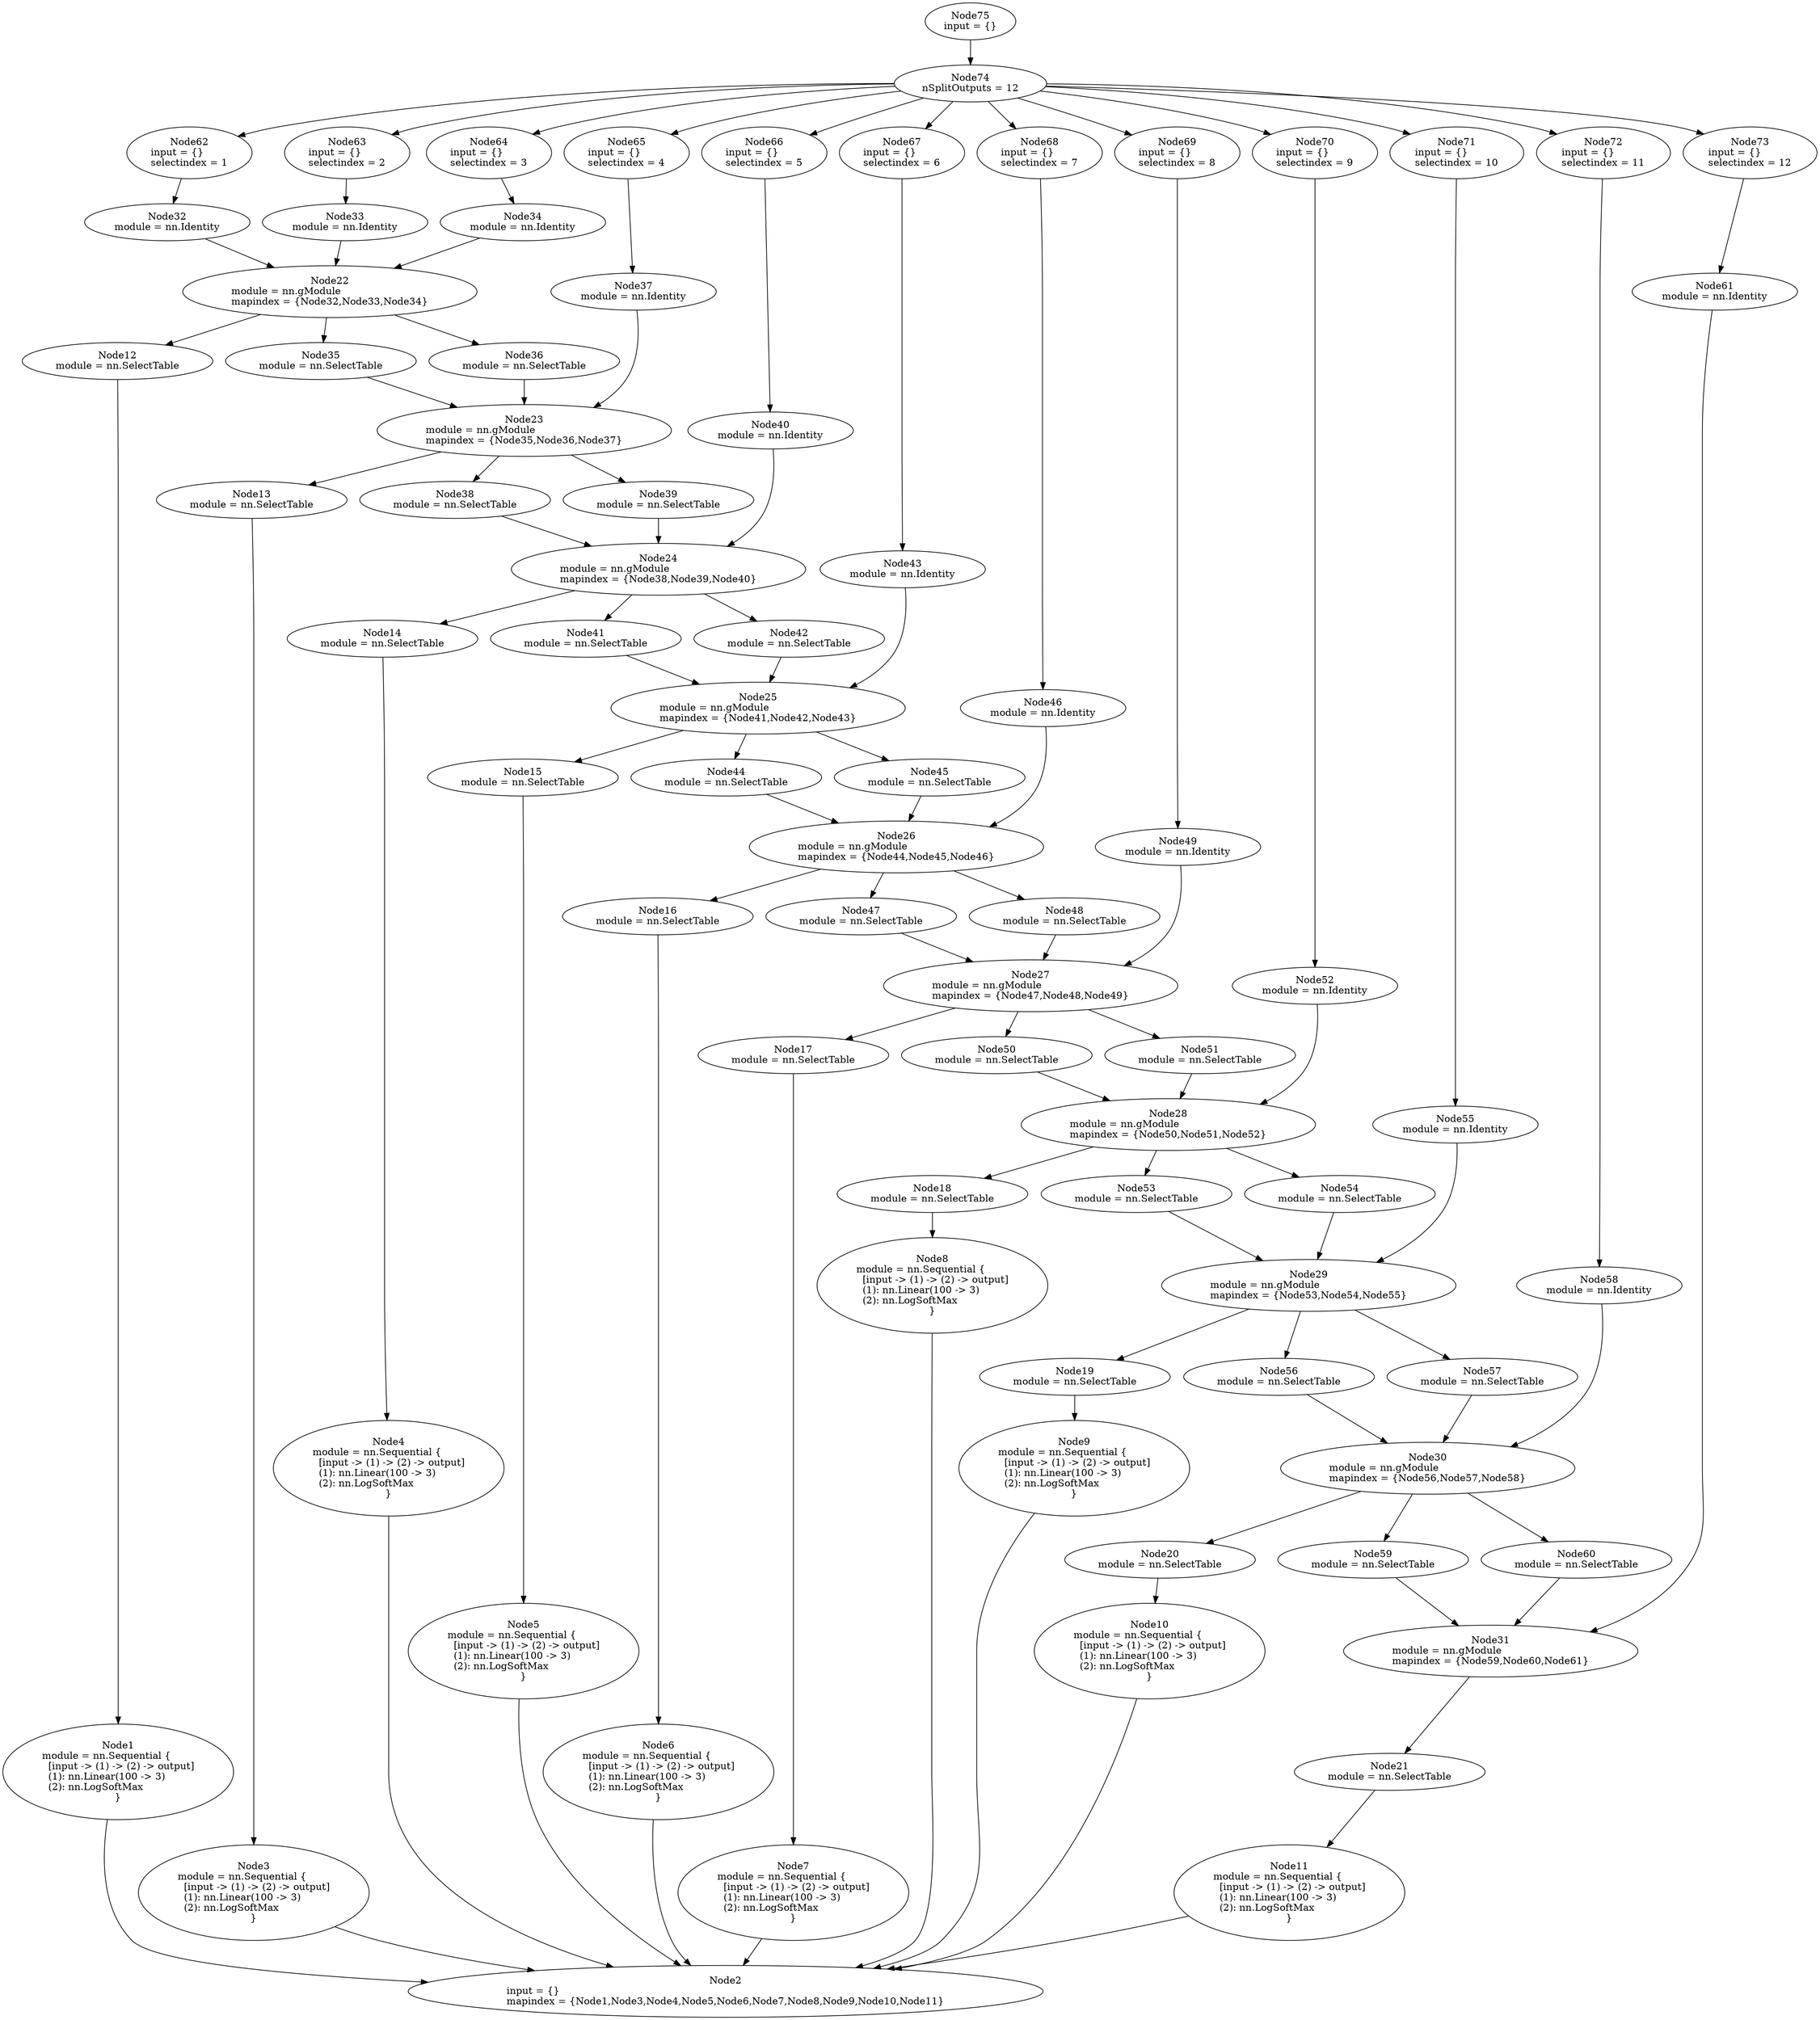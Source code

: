 digraph G {
	graph [bb="0,0,1971,3055.3"];
	node [label="\N",
		shape=oval
	];
	n1	 [height=1.8071,
		label="Node1\nmodule = nn.Sequential {\l  [input -> (1) -> (2) -> output]\l  (1): nn.Linear(100 -> 3)\l  (2): nn.LogSoftMax\l}",
		pos="136.71,337.87",
		tooltip="[main.lua]:127",
		width=3.6967];
	n2	 [height=0.98209,
		label="Node2\ninput = {}\lmapindex = {Node1,Node3,Node4,Node5,Node6,Node7,Node8,Node9,Node10,Node11}",
		pos="731.71,35.355",
		tooltip="[[C]]:-1",
		width=10.17];
	n1 -> n2	 [pos="e,436.1,56.235 122.26,272.95 114.66,221.15 114.16,149.92 155.71,106.71 176.19,85.411 298.87,68.858 425.78,57.174"];
	n3	 [height=1.8071,
		label="Node3\nmodule = nn.Sequential {\l  [input -> (1) -> (2) -> output]\l  (1): nn.Linear(100 -> 3)\l  (2): nn.LogSoftMax\l}",
		pos="297.71,171.76",
		tooltip="[main.lua]:127",
		width=3.6967];
	n3 -> n2	 [pos="e,582.84,67.747 393.25,126.34 410.2,119.26 427.83,112.41 444.71,106.71 485.74,92.854 530.92,80.485 573.05,70.13"];
	n4	 [height=1.8071,
		label="Node4\nmodule = nn.Sequential {\l  [input -> (1) -> (2) -> output]\l  (1): nn.Linear(100 -> 3)\l  (2): nn.LogSoftMax\l}",
		pos="458.71,2022.1",
		tooltip="[main.lua]:127",
		width=3.6967];
	n4 -> n2	 [pos="e,651.47,69.888 458.71,1956.9 458.71,1906.2 458.71,1833.6 458.71,1770.1 458.71,1770.1 458.71,1770.1 458.71,336.87 458.71,217.14 \
511.54,188.8 598.71,106.71 611.62,94.546 627.05,83.884 642.74,74.783"];
	n5	 [height=1.8071,
		label="Node5\nmodule = nn.Sequential {\l  [input -> (1) -> (2) -> output]\l  (1): nn.Linear(100 -> 3)\l  (2): nn.LogSoftMax\l}",
		pos="619.71,1769.1",
		tooltip="[main.lua]:127",
		width=3.6967];
	n5 -> n2	 [pos="e,700.58,70.933 603.84,1704.3 592.67,1653.8 579.71,1581.4 579.71,1517.1 579.71,1517.1 579.71,1517.1 579.71,336.87 579.71,235.73 \
649.11,134.05 694.13,78.751"];
	n6	 [height=1.8071,
		label="Node6\nmodule = nn.Sequential {\l  [input -> (1) -> (2) -> output]\l  (1): nn.Linear(100 -> 3)\l  (2): nn.LogSoftMax\l}",
		pos="740.71,1516.1",
		tooltip="[main.lua]:127",
		width=3.6967];
	n6 -> n2	 [pos="e,728.09,71.016 729.6,1451 721.78,1400.5 712.71,1327.9 712.71,1264 712.71,1264 712.71,1264 712.71,336.87 712.71,245.88 721.49,139.71 \
727.11,81.053"];
	n7	 [height=1.8071,
		label="Node7\nmodule = nn.Sequential {\l  [input -> (1) -> (2) -> output]\l  (1): nn.Linear(100 -> 3)\l  (2): nn.LogSoftMax\l}",
		pos="873.71,1263",
		tooltip="[main.lua]:127",
		width=3.6967];
	n7 -> n2	 [pos="e,735.32,71.016 819.75,1203.4 809.71,1190.5 800.08,1176.3 792.71,1162 760.8,1100.1 750.71,1080.7 750.71,1011 750.71,1011 750.71,\
1011 750.71,336.87 750.71,245.88 741.92,139.71 736.3,81.053"];
	n8	 [height=1.8071,
		label="Node8\nmodule = nn.Sequential {\l  [input -> (1) -> (2) -> output]\l  (1): nn.Linear(100 -> 3)\l  (2): nn.LogSoftMax\l}",
		pos="911.71,1010",
		tooltip="[main.lua]:127",
		width=3.6967];
	n8 -> n2	 [pos="e,749.89,70.738 871.39,947.85 842.88,898.67 809.71,826.68 809.71,758 809.71,758 809.71,758 809.71,336.87 809.71,232.64 797.08,205.79 \
764.71,106.71 761.81,97.858 758.08,88.664 754.17,79.956"];
	n9	 [height=1.8071,
		label="Node9\nmodule = nn.Sequential {\l  [input -> (1) -> (2) -> output]\l  (1): nn.Linear(100 -> 3)\l  (2): nn.LogSoftMax\l}",
		pos="975.71,757",
		tooltip="[main.lua]:127",
		width=3.6967];
	n9 -> n2	 [pos="e,790.31,70.364 929.07,695.73 896.09,647.04 857.71,575.29 857.71,504.98 857.71,504.98 857.71,504.98 857.71,336.87 857.71,233.47 \
876.18,195.81 823.71,106.71 817.12,95.528 808,85.511 798.06,76.784"];
	n10	 [height=1.8071,
		label="Node10\nmodule = nn.Sequential {\l  [input -> (1) -> (2) -> output]\l  (1): nn.Linear(100 -> 3)\l  (2): nn.LogSoftMax\l}",
		pos="1056.7,503.98",
		tooltip="[main.lua]:127",
		width=3.6967];
	n10 -> n2	 [pos="e,820.65,69.798 1041.1,439.15 1017.3,353.91 964.82,202.55 871.71,106.71 859.66,94.315 844.98,83.739 829.7,74.843"];
	n11	 [height=1.8071,
		label="Node11\nmodule = nn.Sequential {\l  [input -> (1) -> (2) -> output]\l  (1): nn.Linear(100 -> 3)\l  (2): nn.LogSoftMax\l}",
		pos="1186.7,171.76",
		tooltip="[main.lua]:127",
		width=3.6967];
	n11 -> n2	 [pos="e,842.98,69.061 1073.8,137.23 1040.6,127.38 1004.2,116.6 970.71,106.71 932.44,95.404 890.71,83.109 852.99,72.008"];
	n12	 [height=0.70711,
		label="Node12\nmodule = nn.SelectTable",
		pos="136.71,2439",
		tooltip="[main.lua]:128",
		width=3.0541];
	n12 -> n1	 [pos="e,136.71,402.94 136.71,2413.5 136.71,2377.1 136.71,2306.5 136.71,2246.4 136.71,2246.4 136.71,2246.4 136.71,629.49 136.71,555.95 \
136.71,471.95 136.71,413.23"];
	n13	 [height=0.70711,
		label="Node13\nmodule = nn.SelectTable",
		pos="297.71,2245.4",
		tooltip="[main.lua]:128",
		width=3.0541];
	n13 -> n3	 [pos="e,297.71,236.99 297.71,2219.9 297.71,2179 297.71,2094.6 297.71,2023.1 297.71,2023.1 297.71,2023.1 297.71,502.98 297.71,415.05 297.71,\
313.95 297.71,247.03"];
	n14	 [height=0.70711,
		label="Node14\nmodule = nn.SelectTable",
		pos="435.71,2148.6",
		tooltip="[main.lua]:128",
		width=3.0541];
	n14 -> n4	 [pos="e,446.87,2087.1 440.25,2123 441.66,2115.4 443.3,2106.5 445.01,2097.3"];
	n15	 [height=0.70711,
		label="Node15\nmodule = nn.SelectTable",
		pos="599.71,1895.6",
		tooltip="[main.lua]:128",
		width=3.0541];
	n15 -> n5	 [pos="e,609.42,1834.1 603.66,1870 604.89,1862.3 606.31,1853.5 607.79,1844.2"];
	n16	 [height=0.70711,
		label="Node16\nmodule = nn.SelectTable",
		pos="729.71,1642.6",
		tooltip="[main.lua]:128",
		width=3.0541];
	n16 -> n6	 [pos="e,735.05,1581.1 731.88,1617 732.55,1609.3 733.34,1600.5 734.15,1591.2"];
	n17	 [height=0.70711,
		label="Node17\nmodule = nn.SelectTable",
		pos="873.71,1389.5",
		tooltip="[main.lua]:128",
		width=3.0541];
	n17 -> n7	 [pos="e,873.71,1328.3 873.71,1363.9 873.71,1356.3 873.71,1347.6 873.71,1338.4"];
	n18	 [height=0.70711,
		label="Node18\nmodule = nn.SelectTable",
		pos="911.71,1136.5",
		tooltip="[main.lua]:128",
		width=3.0541];
	n18 -> n8	 [pos="e,911.71,1075.3 911.71,1110.9 911.71,1103.3 911.71,1094.5 911.71,1085.4"];
	n19	 [height=0.70711,
		label="Node19\nmodule = nn.SelectTable",
		pos="978.71,883.51",
		tooltip="[main.lua]:128",
		width=3.0541];
	n19 -> n9	 [pos="e,977.25,822.31 978.11,857.91 977.93,850.31 977.72,841.51 977.5,832.35"];
	n20	 [height=0.70711,
		label="Node20\nmodule = nn.SelectTable",
		pos="1076.7,630.49",
		tooltip="[main.lua]:128",
		width=3.0541];
	n20 -> n10	 [pos="e,1067,569.03 1072.8,604.89 1071.5,597.24 1070.1,588.37 1068.6,579.14"];
	n21	 [height=0.70711,
		label="Node21\nmodule = nn.SelectTable",
		pos="1325.7,337.87",
		tooltip="[main.lua]:128",
		width=3.0541];
	n21 -> n11	 [pos="e,1237,232.2 1305.2,312.66 1289,293.51 1265.5,265.81 1243.7,240.1"];
	n22	 [height=0.98209,
		label="Node22\nmodule = nn.gModule\lmapindex = {Node32,Node33,Node34}",
		pos="287.71,2632.7",
		tooltip="[main.lua]:112",
		width=4.7045];
	n22 -> n12	 [pos="e,134.45,2464.7 203.74,2601.8 185.37,2591.6 167.82,2578.3 155.71,2561.3 137.9,2536.3 134.12,2501 134.22,2474.9"];
	n35	 [height=0.70711,
		label="Node35\nmodule = nn.SelectTable",
		pos="274.71,2535.9",
		tooltip="[main.lua]:119",
		width=3.0541];
	n22 -> n35	 [pos="e,278.07,2561.4 282.98,2597.2 281.82,2588.7 280.58,2579.7 279.43,2571.3"];
	n36	 [height=0.70711,
		label="Node36\nmodule = nn.SelectTable",
		pos="512.71,2535.9",
		tooltip="[main.lua]:120",
		width=3.0541];
	n22 -> n36	 [pos="e,461.51,2558.4 361.07,2600.7 390.56,2588.3 424.16,2574.2 452.22,2562.3"];
	n23	 [height=0.98209,
		label="Node23\nmodule = nn.gModule\lmapindex = {Node35,Node36,Node37}",
		pos="474.71,2439",
		tooltip="[main.lua]:118",
		width=4.7045];
	n23 -> n13	 [pos="e,295.1,2270.9 373.24,2410.7 351.7,2400.4 331.13,2386.5 316.71,2367.7 297.91,2343.1 294.31,2307.5 294.73,2281.2"];
	n38	 [height=0.70711,
		label="Node38\nmodule = nn.SelectTable",
		pos="435.71,2342.2",
		tooltip="[main.lua]:119",
		width=3.0541];
	n23 -> n38	 [pos="e,445.79,2367.8 460.52,2403.5 456.97,2394.9 453.17,2385.7 449.64,2377.1"];
	n39	 [height=0.70711,
		label="Node39\nmodule = nn.SelectTable",
		pos="673.71,2342.2",
		tooltip="[main.lua]:120",
		width=3.0541];
	n23 -> n39	 [pos="e,627.21,2365.4 540.97,2406.5 565.92,2394.6 594.03,2381.2 617.93,2369.8"];
	n24	 [height=0.98209,
		label="Node24\nmodule = nn.gModule\lmapindex = {Node38,Node39,Node40}",
		pos="673.71,2245.4",
		tooltip="[main.lua]:118",
		width=4.7045];
	n24 -> n14	 [pos="e,489.42,2171 596.76,2213.8 565.14,2201.2 528.98,2186.8 498.94,2174.8"];
	n41	 [height=0.70711,
		label="Node41\nmodule = nn.SelectTable",
		pos="673.71,2148.6",
		tooltip="[main.lua]:119",
		width=3.0541];
	n24 -> n41	 [pos="e,673.71,2174.1 673.71,2209.9 673.71,2201.6 673.71,2192.7 673.71,2184.3"];
	n42	 [height=0.70711,
		label="Node42\nmodule = nn.SelectTable",
		pos="911.71,2148.6",
		tooltip="[main.lua]:120",
		width=3.0541];
	n24 -> n42	 [pos="e,857.99,2171 750.65,2213.8 782.27,2201.2 818.43,2186.8 848.47,2174.8"];
	n25	 [height=0.98209,
		label="Node25\nmodule = nn.gModule\lmapindex = {Node41,Node42,Node43}",
		pos="874.71,2022.1",
		tooltip="[main.lua]:118",
		width=4.7045];
	n25 -> n15	 [pos="e,648.28,1918.6 805.31,1989.7 759.65,1969 700.59,1942.3 657.49,1922.8"];
	n44	 [height=0.70711,
		label="Node44\nmodule = nn.SelectTable",
		pos="837.71,1895.6",
		tooltip="[main.lua]:119",
		width=3.0541];
	n25 -> n44	 [pos="e,845.07,1921.4 864.5,1986.7 859.35,1969.4 853.12,1948.4 847.96,1931.1"];
	n45	 [height=0.70711,
		label="Node45\nmodule = nn.SelectTable",
		pos="1075.7,1895.6",
		tooltip="[main.lua]:120",
		width=3.0541];
	n25 -> n45	 [pos="e,1038.5,1919.6 927.52,1988.4 959.27,1968.7 999.31,1943.9 1029.8,1925.1"];
	n26	 [height=0.98209,
		label="Node26\nmodule = nn.gModule\lmapindex = {Node44,Node45,Node46}",
		pos="1021.7,1769.1",
		tooltip="[main.lua]:118",
		width=4.7045];
	n26 -> n16	 [pos="e,780.64,1665.3 948.77,1737 899.78,1716.1 836,1688.9 789.91,1669.2"];
	n47	 [height=0.70711,
		label="Node47\nmodule = nn.SelectTable",
		pos="967.71,1642.6",
		tooltip="[main.lua]:119",
		width=3.0541];
	n26 -> n47	 [pos="e,978.28,1667.9 1006.8,1733.7 999.17,1716.1 989.9,1694.7 982.3,1677.2"];
	n48	 [height=0.70711,
		label="Node48\nmodule = nn.SelectTable",
		pos="1205.7,1642.6",
		tooltip="[main.lua]:120",
		width=3.0541];
	n26 -> n48	 [pos="e,1171.2,1666.9 1070.5,1735 1099.3,1715.6 1135.3,1691.2 1162.9,1672.5"];
	n27	 [height=0.98209,
		label="Node27\nmodule = nn.gModule\lmapindex = {Node47,Node48,Node49}",
		pos="1158.7,1516.1",
		tooltip="[main.lua]:118",
		width=4.7045];
	n27 -> n17	 [pos="e,923.42,1412.3 1087.5,1484 1039.8,1463.1 977.72,1436 932.75,1416.3"];
	n50	 [height=0.70711,
		label="Node50\nmodule = nn.SelectTable",
		pos="1111.7,1389.5",
		tooltip="[main.lua]:119",
		width=3.0541];
	n27 -> n50	 [pos="e,1120.9,1414.9 1145.7,1480.7 1139.2,1463.3 1131.2,1442.1 1124.6,1424.7"];
	n51	 [height=0.70711,
		label="Node51\nmodule = nn.SelectTable",
		pos="1349.7,1389.5",
		tooltip="[main.lua]:120",
		width=3.0541];
	n27 -> n51	 [pos="e,1314.1,1413.7 1209.1,1482.2 1239.1,1462.7 1276.7,1438.1 1305.5,1419.4"];
	n28	 [height=0.98209,
		label="Node28\nmodule = nn.gModule\lmapindex = {Node50,Node51,Node52}",
		pos="1261.7,1263",
		tooltip="[main.lua]:118",
		width=4.7045];
	n28 -> n18	 [pos="e,969.96,1158.3 1177.9,1232.2 1117.2,1210.6 1036.2,1181.8 979.53,1161.7"];
	n53	 [height=0.70711,
		label="Node53\nmodule = nn.SelectTable",
		pos="1149.7,1136.5",
		tooltip="[main.lua]:119",
		width=3.0541];
	n28 -> n53	 [pos="e,1171.4,1161.6 1231.1,1228 1214.7,1209.8 1194.6,1187.5 1178.5,1169.5"];
	n54	 [height=0.70711,
		label="Node54\nmodule = nn.SelectTable",
		pos="1387.7,1136.5",
		tooltip="[main.lua]:120",
		width=3.0541];
	n28 -> n54	 [pos="e,1363.6,1161.4 1295.8,1228.3 1314.6,1209.8 1337.7,1187 1356,1168.8"];
	n29	 [height=0.98209,
		label="Node29\nmodule = nn.gModule\lmapindex = {Node53,Node54,Node55}",
		pos="1309.7,1010",
		tooltip="[main.lua]:118",
		width=4.7045];
	n29 -> n19	 [pos="e,1034.6,905.55 1229.2,978.72 1172.4,957.37 1097.4,929.15 1044.3,909.18"];
	n56	 [height=0.70711,
		label="Node56\nmodule = nn.SelectTable",
		pos="1227.7,883.51",
		tooltip="[main.lua]:119",
		width=3.0541];
	n29 -> n56	 [pos="e,1243.8,908.89 1287.1,974.67 1275.4,956.89 1261.1,935.29 1249.6,917.69"];
	n57	 [height=0.70711,
		label="Node57\nmodule = nn.SelectTable",
		pos="1465.7,883.51",
		tooltip="[main.lua]:120",
		width=3.0541];
	n29 -> n57	 [pos="e,1436.1,908.1 1351.5,975.65 1375.4,956.58 1405.1,932.86 1428.3,914.4"];
	n30	 [height=0.98209,
		label="Node30\nmodule = nn.gModule\lmapindex = {Node56,Node57,Node58}",
		pos="1364.7,757",
		tooltip="[main.lua]:118",
		width=4.7045];
	n30 -> n20	 [pos="e,1126.9,653.21 1292.8,724.9 1244.6,704.06 1181.8,676.93 1136.4,657.28"];
	n59	 [height=0.70711,
		label="Node59\nmodule = nn.SelectTable",
		pos="1354.7,630.49",
		tooltip="[main.lua]:119",
		width=3.0541];
	n30 -> n59	 [pos="e,1356.7,656.26 1361.9,721.65 1360.6,704.48 1358.9,683.74 1357.5,666.49"];
	n60	 [height=0.70711,
		label="Node60\nmodule = nn.SelectTable",
		pos="1592.7,630.49",
		tooltip="[main.lua]:120",
		width=3.0541];
	n30 -> n60	 [pos="e,1551.2,654.15 1423.7,723.77 1460.4,703.73 1507.1,678.23 1542.1,659.12"];
	n31	 [height=0.98209,
		label="Node31\nmodule = nn.gModule\lmapindex = {Node59,Node60,Node61}",
		pos="1395.7,503.98",
		tooltip="[main.lua]:118",
		width=4.7045];
	n31 -> n21	 [pos="e,1336.2,363.37 1381,468.58 1369,440.41 1352.1,400.78 1340.2,372.76"];
	n32	 [height=0.70711,
		label="Node32\nmodule = nn.Identity",
		pos="94.705,2739.4",
		tooltip="[main.lua]:108",
		width=2.6307];
	n32 -> n22	 [pos="e,228.15,2666 135.64,2716.2 159.9,2703 191.27,2686 219.21,2670.8"];
	n33	 [height=0.70711,
		label="Node33\nmodule = nn.Identity",
		pos="301.71,2739.4",
		tooltip="[main.lua]:108",
		width=2.6307];
	n33 -> n22	 [pos="e,292.35,2668.4 298.42,2713.8 297.01,2703.2 295.31,2690.5 293.68,2678.4"];
	n34	 [height=0.70711,
		label="Node34\nmodule = nn.Identity",
		pos="508.71,2739.4",
		tooltip="[main.lua]:108",
		width=2.6307];
	n34 -> n22	 [pos="e,354.29,2665.2 463.45,2716.9 434.71,2703.3 396.79,2685.3 363.53,2669.6"];
	n35 -> n23	 [pos="e,407.88,2471.7 321.34,2512.7 344.37,2501.8 372.73,2488.4 398.78,2476"];
	n36 -> n23	 [pos="e,488.47,2474.4 502.92,2510.4 499.66,2502.3 495.91,2493 492.24,2483.8"];
	n37	 [height=0.70711,
		label="Node37\nmodule = nn.Identity",
		pos="650.71,2632.7",
		tooltip="[main.lua]:108",
		width=2.6307];
	n37 -> n23	 [pos="e,575.53,2467.5 653.3,2607.2 654.78,2580.6 653.05,2538.3 631.71,2510.4 619.39,2494.3 602.57,2481.8 584.49,2472.1"];
	n38 -> n24	 [pos="e,597,2277 489.12,2320 518.06,2308.4 554.52,2293.9 587.38,2280.8"];
	n39 -> n24	 [pos="e,673.71,2280.8 673.71,2316.3 673.71,2308.5 673.71,2299.6 673.71,2290.9"];
	n40	 [height=0.70711,
		label="Node40\nmodule = nn.Identity",
		pos="811.71,2535.9",
		tooltip="[main.lua]:108",
		width=2.6307];
	n40 -> n24	 [pos="e,749.98,2277 816.35,2510.3 823.09,2467.5 830.97,2377.6 792.71,2316.8 784.13,2303.1 771.88,2291.8 758.46,2282.6"];
	n41 -> n25	 [pos="e,822.04,2055.7 711.04,2124.5 739.7,2106.7 779.89,2081.8 813.26,2061.2"];
	n42 -> n25	 [pos="e,884.94,2057.5 904.4,2123 899.68,2107.1 893.42,2086.1 887.86,2067.4"];
	n43	 [height=0.70711,
		label="Node43\nmodule = nn.Identity",
		pos="1015.7,2439",
		tooltip="[main.lua]:108",
		width=2.6307];
	n43 -> n25	 [pos="e,952.9,2053.5 1024.9,2413.6 1044.3,2358.1 1083.3,2219.4 1030.7,2123.1 1015.5,2095.3 988.74,2074 961.68,2058.4"];
	n44 -> n26	 [pos="e,973.02,1803 872.31,1871.2 898.29,1853.6 934.43,1829.1 964.66,1808.7"];
	n45 -> n26	 [pos="e,1036.6,1804.5 1065,1870 1058.1,1854 1048.8,1832.7 1040.7,1813.8"];
	n46	 [height=0.70711,
		label="Node46\nmodule = nn.Identity",
		pos="1188.7,2342.2",
		tooltip="[main.lua]:108",
		width=2.6307];
	n46 -> n26	 [pos="e,1106.2,1799.8 1194,2316.6 1201.3,2280.2 1213.7,2210 1213.7,2149.6 1213.7,2149.6 1213.7,2149.6 1213.7,2021.1 1213.7,1953.5 1232.1,\
1926.5 1194.7,1870.1 1175.7,1841.4 1145.4,1820 1115.5,1804.4"];
	n47 -> n27	 [pos="e,1108.3,1549.9 1003.2,1618.4 1030.2,1600.8 1068,1576.2 1099.6,1555.6"];
	n48 -> n27	 [pos="e,1171.7,1551.5 1196.4,1617 1190.4,1601 1182.4,1579.8 1175.3,1561.1"];
	n49	 [height=0.70711,
		label="Node49\nmodule = nn.Identity",
		pos="1342.7,2245.4",
		tooltip="[main.lua]:108",
		width=2.6307];
	n49 -> n27	 [pos="e,1239.4,1547.3 1342.9,2219.9 1343.2,2179 1343.7,2094.6 1343.7,2023.1 1343.7,2023.1 1343.7,2023.1 1343.7,1768.1 1343.7,1700.5 1361.6,\
1673.8 1324.7,1617.1 1306.4,1589 1277.2,1567.6 1248.3,1552"];
	n50 -> n28	 [pos="e,1221.3,1297.5 1140.3,1364.8 1160.9,1347.7 1189.2,1324.2 1213.3,1304.2"];
	n51 -> n28	 [pos="e,1285.8,1298.2 1332.5,1364.2 1320.9,1347.8 1305.3,1325.8 1291.7,1306.5"];
	n52	 [height=0.70711,
		label="Node52\nmodule = nn.Identity",
		pos="1485.7,2022.1",
		tooltip="[main.lua]:108",
		width=2.6307];
	n52 -> n28	 [pos="e,1365.4,1291.1 1486,1996.5 1486.6,1951.6 1487.7,1853.1 1487.7,1770.1 1487.7,1770.1 1487.7,1770.1 1487.7,1515.1 1487.7,1447.4 1508.2,\
1419 1468.7,1364.1 1445.9,1332.3 1410.2,1310.2 1374.9,1295"];
	n53 -> n29	 [pos="e,1267,1044.3 1180.2,1111.8 1202.3,1094.6 1232.9,1070.8 1258.7,1050.7"];
	n54 -> n29	 [pos="e,1331.1,1045.2 1372.5,1111.2 1362.3,1094.9 1348.5,1072.9 1336.5,1053.7"];
	n55	 [height=0.70711,
		label="Node55\nmodule = nn.Identity",
		pos="1610.7,1769.1",
		tooltip="[main.lua]:108",
		width=2.6307];
	n55 -> n29	 [pos="e,1407.7,1038.9 1596.5,1743.7 1572.3,1699.9 1525.7,1604.2 1525.7,1517.1 1525.7,1517.1 1525.7,1517.1 1525.7,1262 1525.7,1194.4 1545.6,\
1166.4 1506.7,1111.1 1485,1080.2 1451,1058.3 1417.2,1043.1"];
	n56 -> n30	 [pos="e,1327.8,791.58 1254.1,858.5 1272.8,841.5 1298.4,818.28 1320.2,798.44"];
	n57 -> n30	 [pos="e,1392.4,792.13 1446,858.21 1432.6,841.66 1414.5,819.33 1398.7,799.95"];
	n58	 [height=0.70711,
		label="Node58\nmodule = nn.Identity",
		pos="1648.7,1516.1",
		tooltip="[main.lua]:108",
		width=2.6307];
	n58 -> n30	 [pos="e,1465.2,785.46 1648.2,1490.5 1647.4,1445.5 1645.7,1347.1 1645.7,1264 1645.7,1264 1645.7,1264 1645.7,1009 1645.7,936.65 1634.8,910.31 \
1584.7,858.05 1554.9,826.98 1513.7,804.75 1475,789.26"];
	n59 -> n31	 [pos="e,1384.4,539.43 1362.8,604.89 1368.1,588.96 1375,567.75 1381.2,548.98"];
	n60 -> n31	 [pos="e,1447.7,537.84 1556.1,606.36 1528.1,588.67 1488.9,563.9 1456.3,543.27"];
	n61	 [height=0.70711,
		label="Node61\nmodule = nn.Identity",
		pos="1869.7,2632.7",
		tooltip="[main.lua]:108",
		width=2.6307];
	n61 -> n31	 [pos="e,1539.2,522.84 1848,2607.7 1819.1,2573.2 1771.7,2506.6 1771.7,2440 1771.7,2440 1771.7,2440 1771.7,756 1771.7,683.8 1764.6,654.23 \
1711.7,605.03 1667.3,563.71 1605.9,539.45 1549,525.21"];
	n62	 [height=0.98209,
		label="Node62\ninput = {}\lselectindex = 1",
		pos="130.71,2846.1",
		tooltip="[[C]]:-1-1",
		width=1.9812];
	n62 -> n32	 [pos="e,103.14,2764.9 119.02,2811.1 114.98,2799.3 110.45,2786.2 106.4,2774.4"];
	n63	 [height=0.98209,
		label="Node63\ninput = {}\lselectindex = 2",
		pos="314.71,2846.1",
		tooltip="[[C]]:-1-2",
		width=1.9812];
	n63 -> n33	 [pos="e,304.76,2765 310.41,2810.5 309,2799.1 307.42,2786.4 306.01,2775"];
	n64	 [height=0.98209,
		label="Node64\ninput = {}\lselectindex = 3",
		pos="489.71,2846.1",
		tooltip="[[C]]:-1-3",
		width=1.9812];
	n64 -> n34	 [pos="e,504.22,2765.1 495.93,2810.8 498,2799.4 500.31,2786.7 502.39,2775.2"];
	n65	 [height=0.98209,
		label="Node65\ninput = {}\lselectindex = 4",
		pos="650.71,2846.1",
		tooltip="[[C]]:-1-4",
		width=1.9812];
	n65 -> n37	 [pos="e,650.71,2658.2 650.71,2810.6 650.71,2771.4 650.71,2707.7 650.71,2668.3"];
	n66	 [height=0.98209,
		label="Node66\ninput = {}\lselectindex = 5",
		pos="811.71,2846.1",
		tooltip="[[C]]:-1-5",
		width=1.9812];
	n66 -> n40	 [pos="e,811.71,2561.4 811.71,2810.6 811.71,2751.5 811.71,2631.2 811.71,2571.8"];
	n67	 [height=0.98209,
		label="Node67\ninput = {}\lselectindex = 6",
		pos="972.71,2846.1",
		tooltip="[[C]]:-1-6",
		width=1.9812];
	n67 -> n43	 [pos="e,1013.1,2464.8 976.37,2810.5 984.48,2734.2 1003.9,2551.6 1012,2474.9"];
	n68	 [height=0.98209,
		label="Node68\ninput = {}\lselectindex = 7",
		pos="1133.7,2846.1",
		tooltip="[[C]]:-1-7",
		width=1.9812];
	n68 -> n46	 [pos="e,1183.2,2367.9 1141.3,2810.9 1149.9,2769.2 1162.7,2696.6 1162.7,2633.7 1162.7,2633.7 1162.7,2633.7 1162.7,2534.9 1162.7,2479.6 \
1173.4,2416.2 1181.1,2378"];
	n69	 [height=0.98209,
		label="Node69\ninput = {}\lselectindex = 8",
		pos="1294.7,2846.1",
		tooltip="[[C]]:-1-8",
		width=1.9812];
	n69 -> n49	 [pos="e,1340.2,2270.9 1304.2,2811 1314.8,2769.4 1330.7,2697 1330.7,2633.7 1330.7,2633.7 1330.7,2633.7 1330.7,2438 1330.7,2383 1335.7,2319.3 \
1339.2,2281"];
	n70	 [height=0.98209,
		label="Node70\ninput = {}\lselectindex = 9",
		pos="1455.7,2846.1",
		tooltip="[[C]]:-1-9",
		width=1.9812];
	n70 -> n52	 [pos="e,1484.1,2047.6 1461.2,2810.8 1467.4,2769 1476.7,2696.4 1476.7,2633.7 1476.7,2633.7 1476.7,2633.7 1476.7,2244.4 1476.7,2178.3 1480.8,\
2101.3 1483.4,2057.7"];
	n71	 [height=0.98209,
		label="Node71\ninput = {}\lselectindex = 10",
		pos="1621.7,2846.1",
		tooltip="[[C]]:-1-10",
		width=2.1187];
	n71 -> n55	 [pos="e,1611.5,1794.7 1620.1,2810.7 1618.4,2768.8 1615.7,2696.1 1615.7,2633.7 1615.7,2633.7 1615.7,2633.7 1615.7,2021.1 1615.7,1943.9 \
1613.3,1853.4 1611.8,1804.9"];
	n72	 [height=0.98209,
		label="Node72\ninput = {}\lselectindex = 11",
		pos="1791.7,2846.1",
		tooltip="[[C]]:-1-11",
		width=2.1087];
	n72 -> n58	 [pos="e,1662.9,1541.4 1776.5,2811.4 1759.3,2770.4 1733.7,2698.4 1733.7,2633.7 1733.7,2633.7 1733.7,2633.7 1733.7,1768.1 1733.7,1686.3 \
1692.8,1597.2 1667.7,1550.2"];
	n73	 [height=0.98209,
		label="Node73\ninput = {}\lselectindex = 12",
		pos="1894.7,2739.4",
		tooltip="[[C]]:-1-12",
		width=2.1187];
	n73 -> n61	 [pos="e,1875.5,2658.1 1886.5,2704.1 1883.7,2692.5 1880.6,2679.5 1877.9,2667.9"];
	n74	 [height=0.70711,
		label="Node74\nnSplitOutputs = 12",
		pos="1052.7,2942.9",
		tooltip="[[C]]:-1-mnode",
		width=2.4098];
	n74 -> n62	 [pos="e,186.43,2868.3 965.8,2942.4 815.35,2941.8 497.27,2933.7 234.71,2881.4 222,2878.9 208.69,2875.3 196,2871.3"];
	n74 -> n63	 [pos="e,368.76,2869.3 966.08,2940.7 841.56,2937.4 605.42,2925.3 409.71,2881.4 399.46,2879.1 388.81,2876 378.51,2872.6"];
	n74 -> n64	 [pos="e,540.37,2871.1 967.32,2938.3 869.89,2932.6 706.5,2918 570.71,2881.4 563.81,2879.6 556.73,2877.3 549.77,2874.7"];
	n74 -> n65	 [pos="e,701.95,2870.8 974.07,2931.9 908.38,2922.4 812.72,2905.9 731.71,2881.4 725.12,2879.4 718.35,2877.1 711.66,2874.6"];
	n74 -> n66	 [pos="e,864.74,2869.9 999.89,2922.5 968.61,2910.9 928.26,2895.7 892.71,2881.4 886.75,2879.1 880.57,2876.5 874.4,2874"];
	n74 -> n67	 [pos="e,999.54,2878.9 1032.5,2918 1024.5,2908.4 1015,2897.2 1006,2886.5"];
	n74 -> n68	 [pos="e,1106.5,2878.9 1073.1,2918 1081.3,2908.4 1090.9,2897.2 1100,2886.5"];
	n74 -> n69	 [pos="e,1241.7,2869.9 1105.9,2922.6 1137.3,2911 1177.9,2895.7 1213.7,2881.4 1219.7,2879.1 1225.8,2876.5 1232,2874"];
	n74 -> n70	 [pos="e,1404.5,2870.8 1131.3,2932 1197.2,2922.5 1293.3,2906 1374.7,2881.4 1381.3,2879.4 1388.1,2877.1 1394.8,2874.6"];
	n74 -> n71	 [pos="e,1567.4,2871.2 1138.1,2937.8 1235.6,2931.6 1399.2,2916.6 1535.7,2881.4 1542.9,2879.6 1550.3,2877.3 1557.5,2874.8"];
	n74 -> n72	 [pos="e,1738.5,2871.3 1139.5,2941.9 1266,2940 1507.7,2929.8 1706.7,2881.4 1713.9,2879.7 1721.4,2877.4 1728.7,2874.9"];
	n74 -> n73	 [pos="e,1901.3,2774.8 1139.5,2941.6 1340.3,2940.1 1824.1,2931.3 1876.7,2881.4 1902.1,2857.3 1904.9,2816.6 1902.3,2785.1"];
	n75	 [height=0.70711,
		label="Node75\ninput = {}",
		pos="1052.7,3029.8",
		tooltip="[[C]]:-1",
		width=1.4361];
	n75 -> n74	 [pos="e,1052.7,2968.4 1052.7,3004.2 1052.7,2996.2 1052.7,2987.2 1052.7,2978.6"];
}
